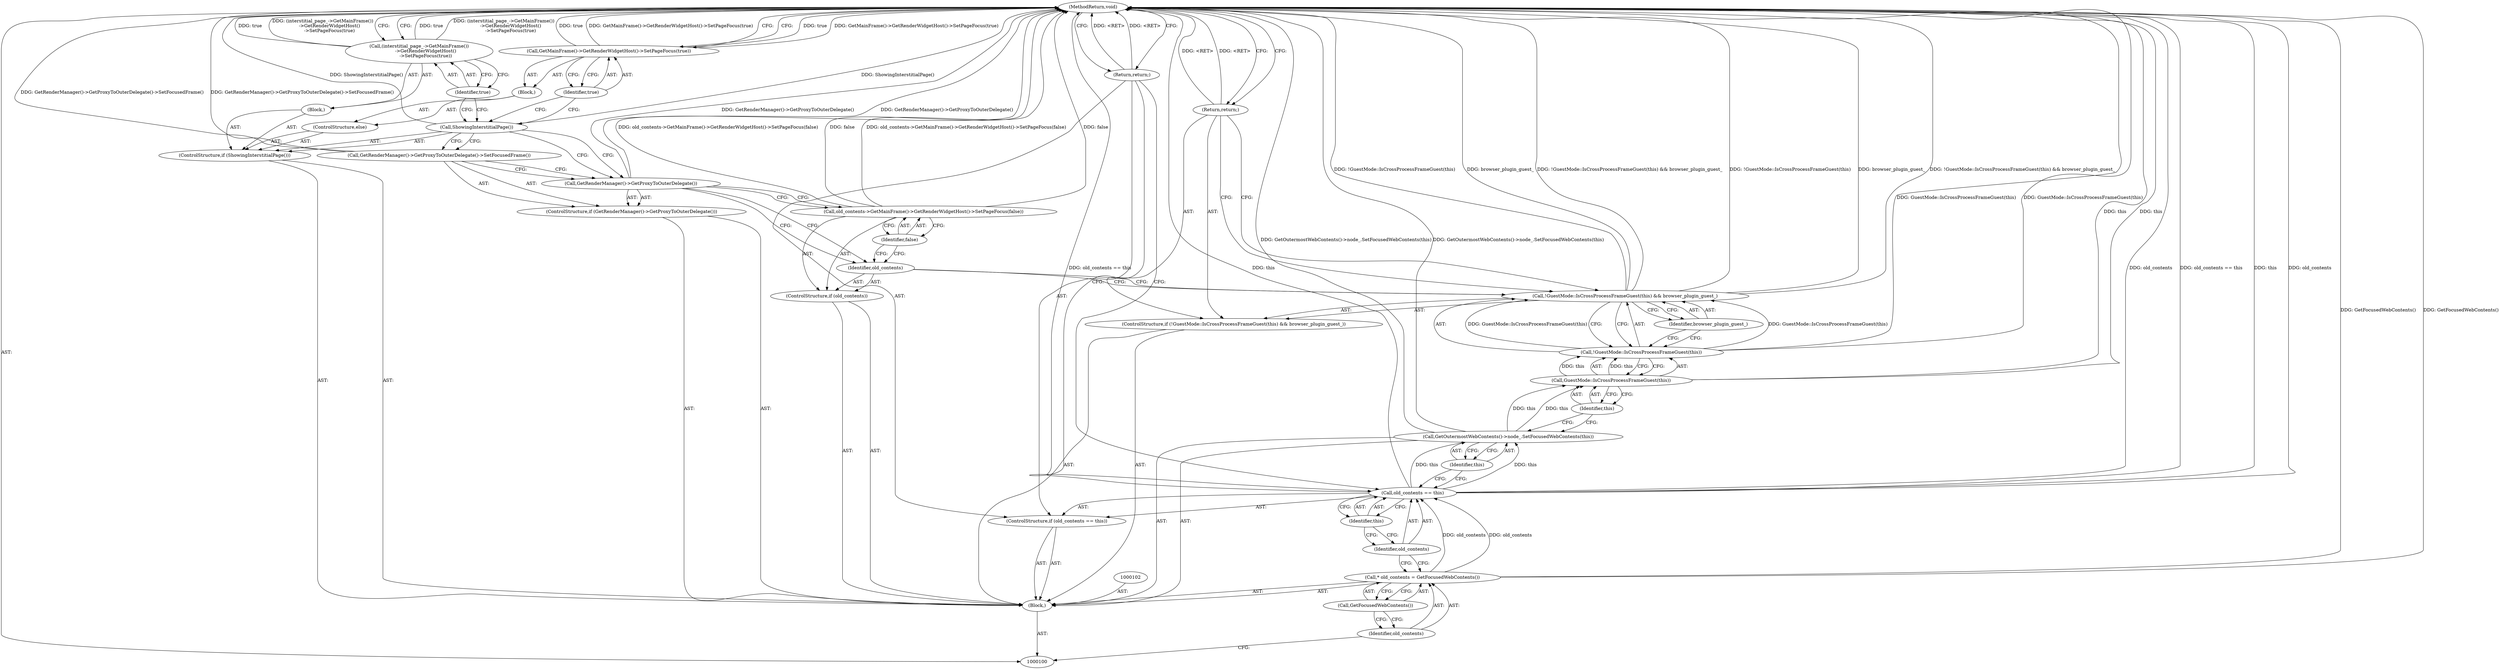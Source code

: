 digraph "0_Chrome_adca986a53b31b6da4cb22f8e755f6856daea89a_13" {
"1000136" [label="(MethodReturn,void)"];
"1000101" [label="(Block,)"];
"1000120" [label="(ControlStructure,if (old_contents))"];
"1000121" [label="(Identifier,old_contents)"];
"1000122" [label="(Call,old_contents->GetMainFrame()->GetRenderWidgetHost()->SetPageFocus(false))"];
"1000123" [label="(Identifier,false)"];
"1000124" [label="(ControlStructure,if (GetRenderManager()->GetProxyToOuterDelegate()))"];
"1000125" [label="(Call,GetRenderManager()->GetProxyToOuterDelegate())"];
"1000126" [label="(Call,GetRenderManager()->GetProxyToOuterDelegate()->SetFocusedFrame())"];
"1000127" [label="(ControlStructure,if (ShowingInterstitialPage()))"];
"1000129" [label="(Block,)"];
"1000128" [label="(Call,ShowingInterstitialPage())"];
"1000130" [label="(Call,(interstitial_page_->GetMainFrame())\n         ->GetRenderWidgetHost()\n         ->SetPageFocus(true))"];
"1000103" [label="(Call,* old_contents = GetFocusedWebContents())"];
"1000104" [label="(Identifier,old_contents)"];
"1000105" [label="(Call,GetFocusedWebContents())"];
"1000131" [label="(Identifier,true)"];
"1000133" [label="(Block,)"];
"1000132" [label="(ControlStructure,else)"];
"1000134" [label="(Call,GetMainFrame()->GetRenderWidgetHost()->SetPageFocus(true))"];
"1000135" [label="(Identifier,true)"];
"1000106" [label="(ControlStructure,if (old_contents == this))"];
"1000109" [label="(Identifier,this)"];
"1000107" [label="(Call,old_contents == this)"];
"1000108" [label="(Identifier,old_contents)"];
"1000110" [label="(Return,return;)"];
"1000111" [label="(Call,GetOutermostWebContents()->node_.SetFocusedWebContents(this))"];
"1000112" [label="(Identifier,this)"];
"1000113" [label="(ControlStructure,if (!GuestMode::IsCrossProcessFrameGuest(this) && browser_plugin_guest_))"];
"1000117" [label="(Identifier,this)"];
"1000118" [label="(Identifier,browser_plugin_guest_)"];
"1000114" [label="(Call,!GuestMode::IsCrossProcessFrameGuest(this) && browser_plugin_guest_)"];
"1000115" [label="(Call,!GuestMode::IsCrossProcessFrameGuest(this))"];
"1000116" [label="(Call,GuestMode::IsCrossProcessFrameGuest(this))"];
"1000119" [label="(Return,return;)"];
"1000136" -> "1000100"  [label="AST: "];
"1000136" -> "1000110"  [label="CFG: "];
"1000136" -> "1000119"  [label="CFG: "];
"1000136" -> "1000130"  [label="CFG: "];
"1000136" -> "1000134"  [label="CFG: "];
"1000116" -> "1000136"  [label="DDG: this"];
"1000125" -> "1000136"  [label="DDG: GetRenderManager()->GetProxyToOuterDelegate()"];
"1000107" -> "1000136"  [label="DDG: old_contents"];
"1000107" -> "1000136"  [label="DDG: old_contents == this"];
"1000107" -> "1000136"  [label="DDG: this"];
"1000103" -> "1000136"  [label="DDG: GetFocusedWebContents()"];
"1000114" -> "1000136"  [label="DDG: !GuestMode::IsCrossProcessFrameGuest(this) && browser_plugin_guest_"];
"1000114" -> "1000136"  [label="DDG: !GuestMode::IsCrossProcessFrameGuest(this)"];
"1000114" -> "1000136"  [label="DDG: browser_plugin_guest_"];
"1000122" -> "1000136"  [label="DDG: false"];
"1000122" -> "1000136"  [label="DDG: old_contents->GetMainFrame()->GetRenderWidgetHost()->SetPageFocus(false)"];
"1000134" -> "1000136"  [label="DDG: true"];
"1000134" -> "1000136"  [label="DDG: GetMainFrame()->GetRenderWidgetHost()->SetPageFocus(true)"];
"1000128" -> "1000136"  [label="DDG: ShowingInterstitialPage()"];
"1000130" -> "1000136"  [label="DDG: true"];
"1000130" -> "1000136"  [label="DDG: (interstitial_page_->GetMainFrame())\n         ->GetRenderWidgetHost()\n         ->SetPageFocus(true)"];
"1000126" -> "1000136"  [label="DDG: GetRenderManager()->GetProxyToOuterDelegate()->SetFocusedFrame()"];
"1000111" -> "1000136"  [label="DDG: GetOutermostWebContents()->node_.SetFocusedWebContents(this)"];
"1000115" -> "1000136"  [label="DDG: GuestMode::IsCrossProcessFrameGuest(this)"];
"1000110" -> "1000136"  [label="DDG: <RET>"];
"1000119" -> "1000136"  [label="DDG: <RET>"];
"1000101" -> "1000100"  [label="AST: "];
"1000102" -> "1000101"  [label="AST: "];
"1000103" -> "1000101"  [label="AST: "];
"1000106" -> "1000101"  [label="AST: "];
"1000111" -> "1000101"  [label="AST: "];
"1000113" -> "1000101"  [label="AST: "];
"1000120" -> "1000101"  [label="AST: "];
"1000124" -> "1000101"  [label="AST: "];
"1000127" -> "1000101"  [label="AST: "];
"1000120" -> "1000101"  [label="AST: "];
"1000121" -> "1000120"  [label="AST: "];
"1000122" -> "1000120"  [label="AST: "];
"1000121" -> "1000120"  [label="AST: "];
"1000121" -> "1000114"  [label="CFG: "];
"1000123" -> "1000121"  [label="CFG: "];
"1000125" -> "1000121"  [label="CFG: "];
"1000122" -> "1000120"  [label="AST: "];
"1000122" -> "1000123"  [label="CFG: "];
"1000123" -> "1000122"  [label="AST: "];
"1000125" -> "1000122"  [label="CFG: "];
"1000122" -> "1000136"  [label="DDG: false"];
"1000122" -> "1000136"  [label="DDG: old_contents->GetMainFrame()->GetRenderWidgetHost()->SetPageFocus(false)"];
"1000123" -> "1000122"  [label="AST: "];
"1000123" -> "1000121"  [label="CFG: "];
"1000122" -> "1000123"  [label="CFG: "];
"1000124" -> "1000101"  [label="AST: "];
"1000125" -> "1000124"  [label="AST: "];
"1000126" -> "1000124"  [label="AST: "];
"1000125" -> "1000124"  [label="AST: "];
"1000125" -> "1000122"  [label="CFG: "];
"1000125" -> "1000121"  [label="CFG: "];
"1000126" -> "1000125"  [label="CFG: "];
"1000128" -> "1000125"  [label="CFG: "];
"1000125" -> "1000136"  [label="DDG: GetRenderManager()->GetProxyToOuterDelegate()"];
"1000126" -> "1000124"  [label="AST: "];
"1000126" -> "1000125"  [label="CFG: "];
"1000128" -> "1000126"  [label="CFG: "];
"1000126" -> "1000136"  [label="DDG: GetRenderManager()->GetProxyToOuterDelegate()->SetFocusedFrame()"];
"1000127" -> "1000101"  [label="AST: "];
"1000128" -> "1000127"  [label="AST: "];
"1000129" -> "1000127"  [label="AST: "];
"1000132" -> "1000127"  [label="AST: "];
"1000129" -> "1000127"  [label="AST: "];
"1000130" -> "1000129"  [label="AST: "];
"1000128" -> "1000127"  [label="AST: "];
"1000128" -> "1000126"  [label="CFG: "];
"1000128" -> "1000125"  [label="CFG: "];
"1000131" -> "1000128"  [label="CFG: "];
"1000135" -> "1000128"  [label="CFG: "];
"1000128" -> "1000136"  [label="DDG: ShowingInterstitialPage()"];
"1000130" -> "1000129"  [label="AST: "];
"1000130" -> "1000131"  [label="CFG: "];
"1000131" -> "1000130"  [label="AST: "];
"1000136" -> "1000130"  [label="CFG: "];
"1000130" -> "1000136"  [label="DDG: true"];
"1000130" -> "1000136"  [label="DDG: (interstitial_page_->GetMainFrame())\n         ->GetRenderWidgetHost()\n         ->SetPageFocus(true)"];
"1000103" -> "1000101"  [label="AST: "];
"1000103" -> "1000105"  [label="CFG: "];
"1000104" -> "1000103"  [label="AST: "];
"1000105" -> "1000103"  [label="AST: "];
"1000108" -> "1000103"  [label="CFG: "];
"1000103" -> "1000136"  [label="DDG: GetFocusedWebContents()"];
"1000103" -> "1000107"  [label="DDG: old_contents"];
"1000104" -> "1000103"  [label="AST: "];
"1000104" -> "1000100"  [label="CFG: "];
"1000105" -> "1000104"  [label="CFG: "];
"1000105" -> "1000103"  [label="AST: "];
"1000105" -> "1000104"  [label="CFG: "];
"1000103" -> "1000105"  [label="CFG: "];
"1000131" -> "1000130"  [label="AST: "];
"1000131" -> "1000128"  [label="CFG: "];
"1000130" -> "1000131"  [label="CFG: "];
"1000133" -> "1000132"  [label="AST: "];
"1000134" -> "1000133"  [label="AST: "];
"1000132" -> "1000127"  [label="AST: "];
"1000133" -> "1000132"  [label="AST: "];
"1000134" -> "1000133"  [label="AST: "];
"1000134" -> "1000135"  [label="CFG: "];
"1000135" -> "1000134"  [label="AST: "];
"1000136" -> "1000134"  [label="CFG: "];
"1000134" -> "1000136"  [label="DDG: true"];
"1000134" -> "1000136"  [label="DDG: GetMainFrame()->GetRenderWidgetHost()->SetPageFocus(true)"];
"1000135" -> "1000134"  [label="AST: "];
"1000135" -> "1000128"  [label="CFG: "];
"1000134" -> "1000135"  [label="CFG: "];
"1000106" -> "1000101"  [label="AST: "];
"1000107" -> "1000106"  [label="AST: "];
"1000110" -> "1000106"  [label="AST: "];
"1000109" -> "1000107"  [label="AST: "];
"1000109" -> "1000108"  [label="CFG: "];
"1000107" -> "1000109"  [label="CFG: "];
"1000107" -> "1000106"  [label="AST: "];
"1000107" -> "1000109"  [label="CFG: "];
"1000108" -> "1000107"  [label="AST: "];
"1000109" -> "1000107"  [label="AST: "];
"1000110" -> "1000107"  [label="CFG: "];
"1000112" -> "1000107"  [label="CFG: "];
"1000107" -> "1000136"  [label="DDG: old_contents"];
"1000107" -> "1000136"  [label="DDG: old_contents == this"];
"1000107" -> "1000136"  [label="DDG: this"];
"1000103" -> "1000107"  [label="DDG: old_contents"];
"1000107" -> "1000111"  [label="DDG: this"];
"1000108" -> "1000107"  [label="AST: "];
"1000108" -> "1000103"  [label="CFG: "];
"1000109" -> "1000108"  [label="CFG: "];
"1000110" -> "1000106"  [label="AST: "];
"1000110" -> "1000107"  [label="CFG: "];
"1000136" -> "1000110"  [label="CFG: "];
"1000110" -> "1000136"  [label="DDG: <RET>"];
"1000111" -> "1000101"  [label="AST: "];
"1000111" -> "1000112"  [label="CFG: "];
"1000112" -> "1000111"  [label="AST: "];
"1000117" -> "1000111"  [label="CFG: "];
"1000111" -> "1000136"  [label="DDG: GetOutermostWebContents()->node_.SetFocusedWebContents(this)"];
"1000107" -> "1000111"  [label="DDG: this"];
"1000111" -> "1000116"  [label="DDG: this"];
"1000112" -> "1000111"  [label="AST: "];
"1000112" -> "1000107"  [label="CFG: "];
"1000111" -> "1000112"  [label="CFG: "];
"1000113" -> "1000101"  [label="AST: "];
"1000114" -> "1000113"  [label="AST: "];
"1000119" -> "1000113"  [label="AST: "];
"1000117" -> "1000116"  [label="AST: "];
"1000117" -> "1000111"  [label="CFG: "];
"1000116" -> "1000117"  [label="CFG: "];
"1000118" -> "1000114"  [label="AST: "];
"1000118" -> "1000115"  [label="CFG: "];
"1000114" -> "1000118"  [label="CFG: "];
"1000114" -> "1000113"  [label="AST: "];
"1000114" -> "1000115"  [label="CFG: "];
"1000114" -> "1000118"  [label="CFG: "];
"1000115" -> "1000114"  [label="AST: "];
"1000118" -> "1000114"  [label="AST: "];
"1000119" -> "1000114"  [label="CFG: "];
"1000121" -> "1000114"  [label="CFG: "];
"1000114" -> "1000136"  [label="DDG: !GuestMode::IsCrossProcessFrameGuest(this) && browser_plugin_guest_"];
"1000114" -> "1000136"  [label="DDG: !GuestMode::IsCrossProcessFrameGuest(this)"];
"1000114" -> "1000136"  [label="DDG: browser_plugin_guest_"];
"1000115" -> "1000114"  [label="DDG: GuestMode::IsCrossProcessFrameGuest(this)"];
"1000115" -> "1000114"  [label="AST: "];
"1000115" -> "1000116"  [label="CFG: "];
"1000116" -> "1000115"  [label="AST: "];
"1000118" -> "1000115"  [label="CFG: "];
"1000114" -> "1000115"  [label="CFG: "];
"1000115" -> "1000136"  [label="DDG: GuestMode::IsCrossProcessFrameGuest(this)"];
"1000115" -> "1000114"  [label="DDG: GuestMode::IsCrossProcessFrameGuest(this)"];
"1000116" -> "1000115"  [label="DDG: this"];
"1000116" -> "1000115"  [label="AST: "];
"1000116" -> "1000117"  [label="CFG: "];
"1000117" -> "1000116"  [label="AST: "];
"1000115" -> "1000116"  [label="CFG: "];
"1000116" -> "1000136"  [label="DDG: this"];
"1000116" -> "1000115"  [label="DDG: this"];
"1000111" -> "1000116"  [label="DDG: this"];
"1000119" -> "1000113"  [label="AST: "];
"1000119" -> "1000114"  [label="CFG: "];
"1000136" -> "1000119"  [label="CFG: "];
"1000119" -> "1000136"  [label="DDG: <RET>"];
}
